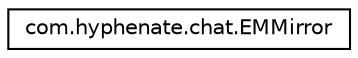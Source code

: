 digraph "类继承关系图"
{
  edge [fontname="Helvetica",fontsize="10",labelfontname="Helvetica",labelfontsize="10"];
  node [fontname="Helvetica",fontsize="10",shape=record];
  rankdir="LR";
  Node1 [label="com.hyphenate.chat.EMMirror",height=0.2,width=0.4,color="black", fillcolor="white", style="filled",URL="$classcom_1_1hyphenate_1_1chat_1_1EMMirror.html"];
}

